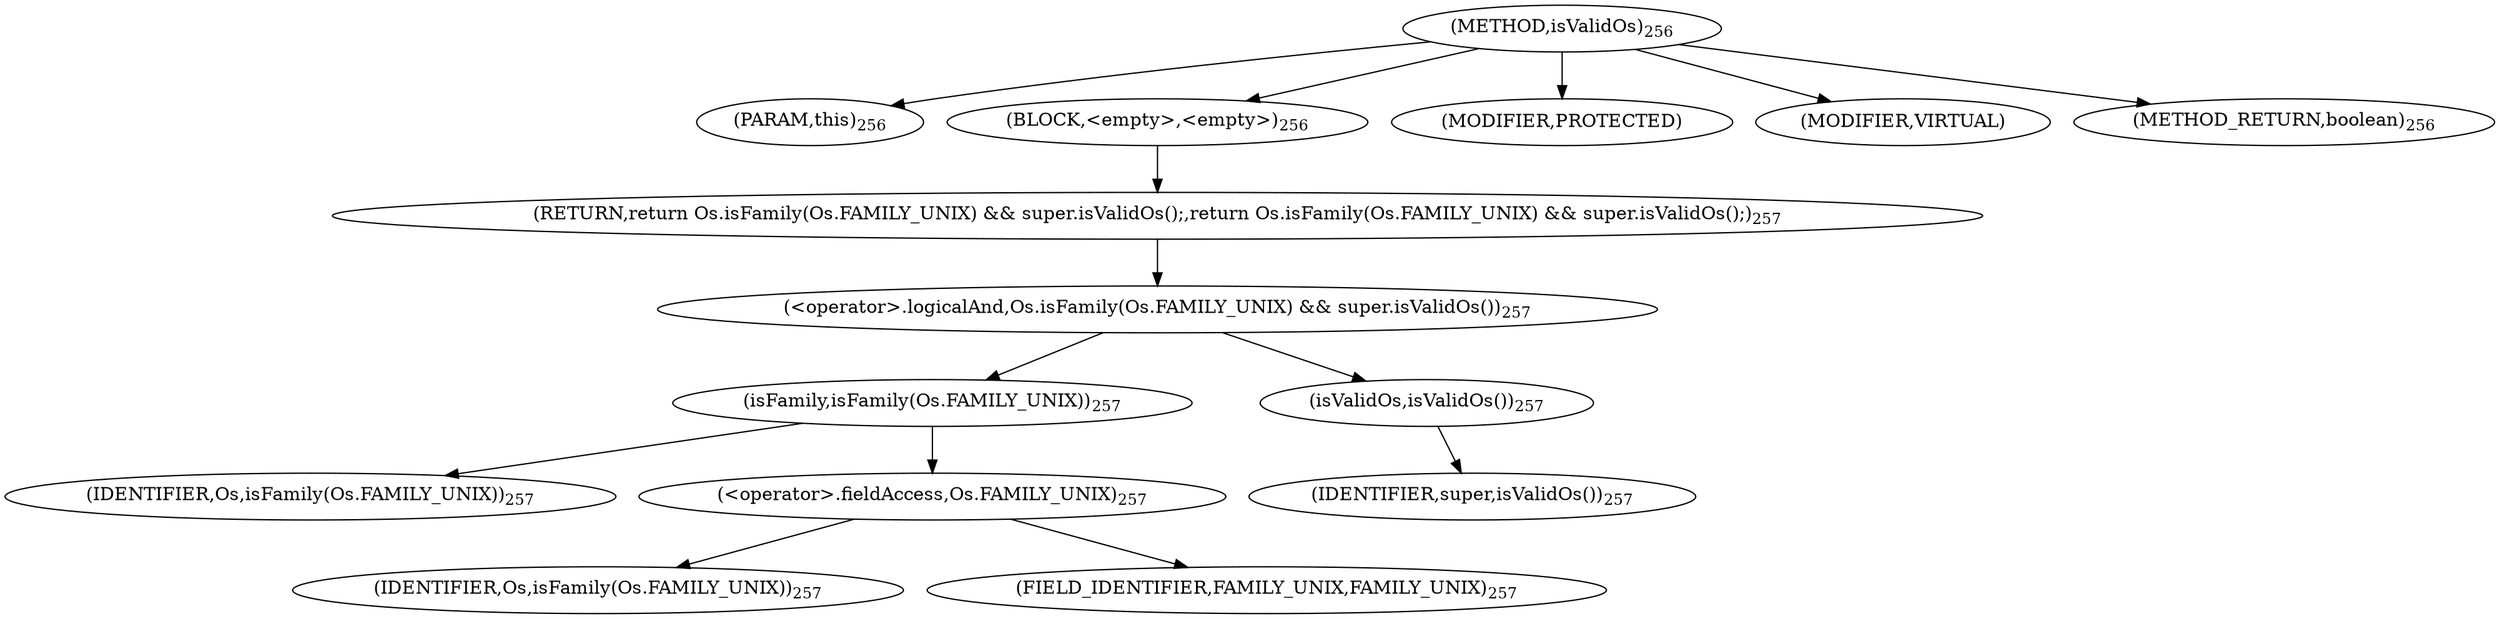digraph "isValidOs" {  
"450" [label = <(METHOD,isValidOs)<SUB>256</SUB>> ]
"451" [label = <(PARAM,this)<SUB>256</SUB>> ]
"452" [label = <(BLOCK,&lt;empty&gt;,&lt;empty&gt;)<SUB>256</SUB>> ]
"453" [label = <(RETURN,return Os.isFamily(Os.FAMILY_UNIX) &amp;&amp; super.isValidOs();,return Os.isFamily(Os.FAMILY_UNIX) &amp;&amp; super.isValidOs();)<SUB>257</SUB>> ]
"454" [label = <(&lt;operator&gt;.logicalAnd,Os.isFamily(Os.FAMILY_UNIX) &amp;&amp; super.isValidOs())<SUB>257</SUB>> ]
"455" [label = <(isFamily,isFamily(Os.FAMILY_UNIX))<SUB>257</SUB>> ]
"456" [label = <(IDENTIFIER,Os,isFamily(Os.FAMILY_UNIX))<SUB>257</SUB>> ]
"457" [label = <(&lt;operator&gt;.fieldAccess,Os.FAMILY_UNIX)<SUB>257</SUB>> ]
"458" [label = <(IDENTIFIER,Os,isFamily(Os.FAMILY_UNIX))<SUB>257</SUB>> ]
"459" [label = <(FIELD_IDENTIFIER,FAMILY_UNIX,FAMILY_UNIX)<SUB>257</SUB>> ]
"460" [label = <(isValidOs,isValidOs())<SUB>257</SUB>> ]
"461" [label = <(IDENTIFIER,super,isValidOs())<SUB>257</SUB>> ]
"462" [label = <(MODIFIER,PROTECTED)> ]
"463" [label = <(MODIFIER,VIRTUAL)> ]
"464" [label = <(METHOD_RETURN,boolean)<SUB>256</SUB>> ]
  "450" -> "451" 
  "450" -> "452" 
  "450" -> "462" 
  "450" -> "463" 
  "450" -> "464" 
  "452" -> "453" 
  "453" -> "454" 
  "454" -> "455" 
  "454" -> "460" 
  "455" -> "456" 
  "455" -> "457" 
  "457" -> "458" 
  "457" -> "459" 
  "460" -> "461" 
}
